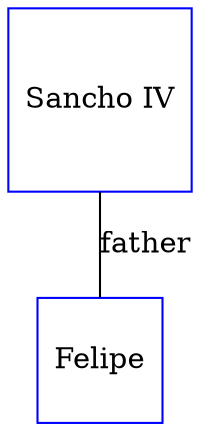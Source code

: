 digraph D {
    edge [dir=none];    node [shape=box];    "010542"   [label="Felipe", shape=box, regular=1, color="blue"] ;
"010541"   [label="Sancho IV", shape=box, regular=1, color="blue"] ;
010541->010542 [label="father",arrowsize=0.0]; 
}